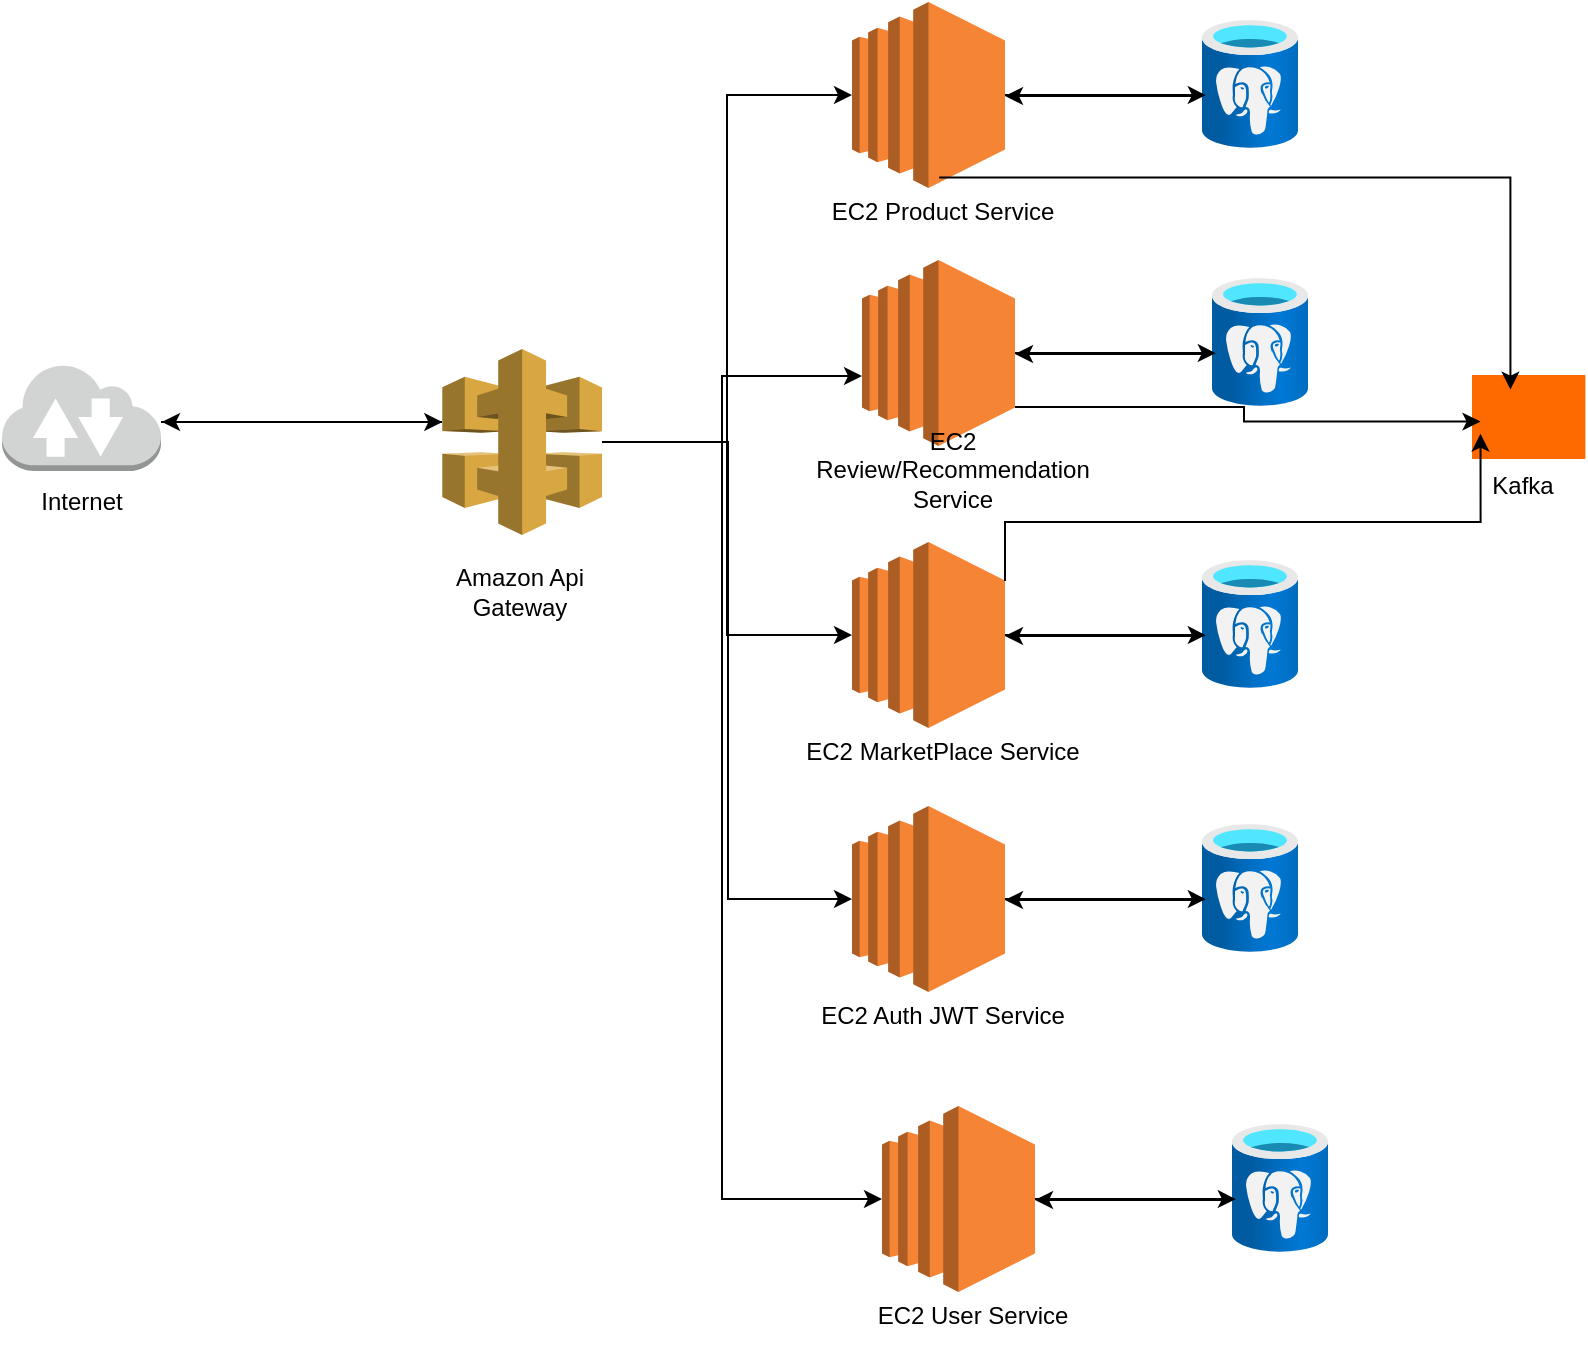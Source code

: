 <mxfile version="28.1.1">
  <diagram name="Page-1" id="uM2RWV-hZdUj_f4ezHtT">
    <mxGraphModel dx="1207" dy="949" grid="1" gridSize="10" guides="1" tooltips="1" connect="1" arrows="1" fold="1" page="1" pageScale="1" pageWidth="850" pageHeight="1100" math="0" shadow="0">
      <root>
        <mxCell id="0" />
        <mxCell id="1" parent="0" />
        <mxCell id="Uxrc10yOzOFZdtbdVySu-49" style="edgeStyle=orthogonalEdgeStyle;rounded=0;orthogonalLoop=1;jettySize=auto;html=1;" edge="1" parent="1" source="Uxrc10yOzOFZdtbdVySu-6" target="Uxrc10yOzOFZdtbdVySu-5">
          <mxGeometry relative="1" as="geometry">
            <Array as="points">
              <mxPoint x="140" y="240" />
              <mxPoint x="140" y="240" />
            </Array>
          </mxGeometry>
        </mxCell>
        <mxCell id="Uxrc10yOzOFZdtbdVySu-6" value="" style="outlineConnect=0;dashed=0;verticalLabelPosition=bottom;verticalAlign=top;align=center;html=1;shape=mxgraph.aws3.internet_2;fillColor=#D2D3D3;gradientColor=none;" vertex="1" parent="1">
          <mxGeometry x="20" y="210.5" width="79.5" height="54" as="geometry" />
        </mxCell>
        <mxCell id="Uxrc10yOzOFZdtbdVySu-11" value="" style="group" vertex="1" connectable="0" parent="1">
          <mxGeometry x="425" y="30" width="243" height="120" as="geometry" />
        </mxCell>
        <mxCell id="Uxrc10yOzOFZdtbdVySu-10" value="" style="edgeStyle=orthogonalEdgeStyle;rounded=0;orthogonalLoop=1;jettySize=auto;html=1;" edge="1" parent="Uxrc10yOzOFZdtbdVySu-11" source="Uxrc10yOzOFZdtbdVySu-4" target="Uxrc10yOzOFZdtbdVySu-1">
          <mxGeometry relative="1" as="geometry">
            <Array as="points">
              <mxPoint x="165" y="47" />
              <mxPoint x="165" y="47" />
            </Array>
          </mxGeometry>
        </mxCell>
        <mxCell id="Uxrc10yOzOFZdtbdVySu-4" value="" style="image;aspect=fixed;html=1;points=[];align=center;fontSize=12;image=img/lib/azure2/databases/Azure_Database_PostgreSQL_Server.svg;" vertex="1" parent="Uxrc10yOzOFZdtbdVySu-11">
          <mxGeometry x="195" y="9" width="48" height="64" as="geometry" />
        </mxCell>
        <mxCell id="Uxrc10yOzOFZdtbdVySu-8" value="" style="group" vertex="1" connectable="0" parent="Uxrc10yOzOFZdtbdVySu-11">
          <mxGeometry width="130" height="120" as="geometry" />
        </mxCell>
        <mxCell id="Uxrc10yOzOFZdtbdVySu-1" value="" style="outlineConnect=0;dashed=0;verticalLabelPosition=bottom;verticalAlign=top;align=center;html=1;shape=mxgraph.aws3.ec2;fillColor=#F58534;gradientColor=none;" vertex="1" parent="Uxrc10yOzOFZdtbdVySu-8">
          <mxGeometry x="20" width="76.5" height="93" as="geometry" />
        </mxCell>
        <mxCell id="Uxrc10yOzOFZdtbdVySu-2" value="EC2 Product Service" style="text;html=1;align=center;verticalAlign=middle;resizable=0;points=[];autosize=1;strokeColor=none;fillColor=none;" vertex="1" parent="Uxrc10yOzOFZdtbdVySu-8">
          <mxGeometry y="90" width="130" height="30" as="geometry" />
        </mxCell>
        <mxCell id="Uxrc10yOzOFZdtbdVySu-9" style="edgeStyle=orthogonalEdgeStyle;rounded=0;orthogonalLoop=1;jettySize=auto;html=1;entryX=0.04;entryY=0.587;entryDx=0;entryDy=0;entryPerimeter=0;" edge="1" parent="Uxrc10yOzOFZdtbdVySu-11" source="Uxrc10yOzOFZdtbdVySu-1" target="Uxrc10yOzOFZdtbdVySu-4">
          <mxGeometry relative="1" as="geometry" />
        </mxCell>
        <mxCell id="Uxrc10yOzOFZdtbdVySu-12" value="" style="group" vertex="1" connectable="0" parent="1">
          <mxGeometry x="425" y="432" width="243" height="120" as="geometry" />
        </mxCell>
        <mxCell id="Uxrc10yOzOFZdtbdVySu-13" value="" style="edgeStyle=orthogonalEdgeStyle;rounded=0;orthogonalLoop=1;jettySize=auto;html=1;" edge="1" parent="Uxrc10yOzOFZdtbdVySu-12" source="Uxrc10yOzOFZdtbdVySu-14" target="Uxrc10yOzOFZdtbdVySu-16">
          <mxGeometry relative="1" as="geometry">
            <Array as="points">
              <mxPoint x="165" y="47" />
              <mxPoint x="165" y="47" />
            </Array>
          </mxGeometry>
        </mxCell>
        <mxCell id="Uxrc10yOzOFZdtbdVySu-14" value="" style="image;aspect=fixed;html=1;points=[];align=center;fontSize=12;image=img/lib/azure2/databases/Azure_Database_PostgreSQL_Server.svg;" vertex="1" parent="Uxrc10yOzOFZdtbdVySu-12">
          <mxGeometry x="195" y="9" width="48" height="64" as="geometry" />
        </mxCell>
        <mxCell id="Uxrc10yOzOFZdtbdVySu-15" value="" style="group" vertex="1" connectable="0" parent="Uxrc10yOzOFZdtbdVySu-12">
          <mxGeometry width="140" height="120" as="geometry" />
        </mxCell>
        <mxCell id="Uxrc10yOzOFZdtbdVySu-16" value="" style="outlineConnect=0;dashed=0;verticalLabelPosition=bottom;verticalAlign=top;align=center;html=1;shape=mxgraph.aws3.ec2;fillColor=#F58534;gradientColor=none;" vertex="1" parent="Uxrc10yOzOFZdtbdVySu-15">
          <mxGeometry x="20" width="76.5" height="93" as="geometry" />
        </mxCell>
        <mxCell id="Uxrc10yOzOFZdtbdVySu-17" value="EC2 Auth JWT Service" style="text;html=1;align=center;verticalAlign=middle;resizable=0;points=[];autosize=1;strokeColor=none;fillColor=none;" vertex="1" parent="Uxrc10yOzOFZdtbdVySu-15">
          <mxGeometry x="-10" y="90" width="150" height="30" as="geometry" />
        </mxCell>
        <mxCell id="Uxrc10yOzOFZdtbdVySu-18" style="edgeStyle=orthogonalEdgeStyle;rounded=0;orthogonalLoop=1;jettySize=auto;html=1;entryX=0.04;entryY=0.587;entryDx=0;entryDy=0;entryPerimeter=0;" edge="1" parent="Uxrc10yOzOFZdtbdVySu-12" source="Uxrc10yOzOFZdtbdVySu-16" target="Uxrc10yOzOFZdtbdVySu-14">
          <mxGeometry relative="1" as="geometry" />
        </mxCell>
        <mxCell id="Uxrc10yOzOFZdtbdVySu-19" value="" style="group" vertex="1" connectable="0" parent="1">
          <mxGeometry x="440" y="582" width="243" height="120" as="geometry" />
        </mxCell>
        <mxCell id="Uxrc10yOzOFZdtbdVySu-20" value="" style="edgeStyle=orthogonalEdgeStyle;rounded=0;orthogonalLoop=1;jettySize=auto;html=1;" edge="1" parent="Uxrc10yOzOFZdtbdVySu-19" source="Uxrc10yOzOFZdtbdVySu-21" target="Uxrc10yOzOFZdtbdVySu-23">
          <mxGeometry relative="1" as="geometry">
            <Array as="points">
              <mxPoint x="165" y="47" />
              <mxPoint x="165" y="47" />
            </Array>
          </mxGeometry>
        </mxCell>
        <mxCell id="Uxrc10yOzOFZdtbdVySu-21" value="" style="image;aspect=fixed;html=1;points=[];align=center;fontSize=12;image=img/lib/azure2/databases/Azure_Database_PostgreSQL_Server.svg;" vertex="1" parent="Uxrc10yOzOFZdtbdVySu-19">
          <mxGeometry x="195" y="9" width="48" height="64" as="geometry" />
        </mxCell>
        <mxCell id="Uxrc10yOzOFZdtbdVySu-22" value="" style="group" vertex="1" connectable="0" parent="Uxrc10yOzOFZdtbdVySu-19">
          <mxGeometry width="130" height="120" as="geometry" />
        </mxCell>
        <mxCell id="Uxrc10yOzOFZdtbdVySu-23" value="" style="outlineConnect=0;dashed=0;verticalLabelPosition=bottom;verticalAlign=top;align=center;html=1;shape=mxgraph.aws3.ec2;fillColor=#F58534;gradientColor=none;" vertex="1" parent="Uxrc10yOzOFZdtbdVySu-22">
          <mxGeometry x="20" width="76.5" height="93" as="geometry" />
        </mxCell>
        <mxCell id="Uxrc10yOzOFZdtbdVySu-24" value="EC2 User Service" style="text;html=1;align=center;verticalAlign=middle;resizable=0;points=[];autosize=1;strokeColor=none;fillColor=none;" vertex="1" parent="Uxrc10yOzOFZdtbdVySu-22">
          <mxGeometry x="5" y="90" width="120" height="30" as="geometry" />
        </mxCell>
        <mxCell id="Uxrc10yOzOFZdtbdVySu-25" style="edgeStyle=orthogonalEdgeStyle;rounded=0;orthogonalLoop=1;jettySize=auto;html=1;entryX=0.04;entryY=0.587;entryDx=0;entryDy=0;entryPerimeter=0;" edge="1" parent="Uxrc10yOzOFZdtbdVySu-19" source="Uxrc10yOzOFZdtbdVySu-23" target="Uxrc10yOzOFZdtbdVySu-21">
          <mxGeometry relative="1" as="geometry" />
        </mxCell>
        <mxCell id="Uxrc10yOzOFZdtbdVySu-28" value="" style="group" vertex="1" connectable="0" parent="1">
          <mxGeometry x="236.5" y="203.5" width="83.5" height="136.5" as="geometry" />
        </mxCell>
        <mxCell id="Uxrc10yOzOFZdtbdVySu-5" value="" style="outlineConnect=0;dashed=0;verticalLabelPosition=bottom;verticalAlign=top;align=center;html=1;shape=mxgraph.aws3.api_gateway;fillColor=#D9A741;gradientColor=none;" vertex="1" parent="Uxrc10yOzOFZdtbdVySu-28">
          <mxGeometry x="3.653" width="79.847" height="93" as="geometry" />
        </mxCell>
        <mxCell id="Uxrc10yOzOFZdtbdVySu-27" value="Amazon Api Gateway" style="text;html=1;align=center;verticalAlign=middle;whiteSpace=wrap;rounded=0;" vertex="1" parent="Uxrc10yOzOFZdtbdVySu-28">
          <mxGeometry y="106.5" width="83.5" height="30" as="geometry" />
        </mxCell>
        <mxCell id="Uxrc10yOzOFZdtbdVySu-33" value="" style="group" vertex="1" connectable="0" parent="1">
          <mxGeometry x="430" y="159" width="243" height="135" as="geometry" />
        </mxCell>
        <mxCell id="Uxrc10yOzOFZdtbdVySu-34" value="" style="edgeStyle=orthogonalEdgeStyle;rounded=0;orthogonalLoop=1;jettySize=auto;html=1;" edge="1" parent="Uxrc10yOzOFZdtbdVySu-33" source="Uxrc10yOzOFZdtbdVySu-35" target="Uxrc10yOzOFZdtbdVySu-37">
          <mxGeometry relative="1" as="geometry">
            <Array as="points">
              <mxPoint x="165" y="47" />
              <mxPoint x="165" y="47" />
            </Array>
          </mxGeometry>
        </mxCell>
        <mxCell id="Uxrc10yOzOFZdtbdVySu-35" value="" style="image;aspect=fixed;html=1;points=[];align=center;fontSize=12;image=img/lib/azure2/databases/Azure_Database_PostgreSQL_Server.svg;" vertex="1" parent="Uxrc10yOzOFZdtbdVySu-33">
          <mxGeometry x="195" y="9" width="48" height="64" as="geometry" />
        </mxCell>
        <mxCell id="Uxrc10yOzOFZdtbdVySu-36" value="" style="group" vertex="1" connectable="0" parent="Uxrc10yOzOFZdtbdVySu-33">
          <mxGeometry width="155" height="135" as="geometry" />
        </mxCell>
        <mxCell id="Uxrc10yOzOFZdtbdVySu-37" value="" style="outlineConnect=0;dashed=0;verticalLabelPosition=bottom;verticalAlign=top;align=center;html=1;shape=mxgraph.aws3.ec2;fillColor=#F58534;gradientColor=none;" vertex="1" parent="Uxrc10yOzOFZdtbdVySu-36">
          <mxGeometry x="20" width="76.5" height="93" as="geometry" />
        </mxCell>
        <mxCell id="Uxrc10yOzOFZdtbdVySu-38" value="EC2 &lt;br&gt;Review/Recommendation &lt;br&gt;Service" style="text;html=1;align=center;verticalAlign=middle;resizable=0;points=[];autosize=1;strokeColor=none;fillColor=none;" vertex="1" parent="Uxrc10yOzOFZdtbdVySu-36">
          <mxGeometry x="-15" y="75" width="160" height="60" as="geometry" />
        </mxCell>
        <mxCell id="Uxrc10yOzOFZdtbdVySu-39" style="edgeStyle=orthogonalEdgeStyle;rounded=0;orthogonalLoop=1;jettySize=auto;html=1;entryX=0.04;entryY=0.587;entryDx=0;entryDy=0;entryPerimeter=0;" edge="1" parent="Uxrc10yOzOFZdtbdVySu-33" source="Uxrc10yOzOFZdtbdVySu-37" target="Uxrc10yOzOFZdtbdVySu-35">
          <mxGeometry relative="1" as="geometry" />
        </mxCell>
        <mxCell id="Uxrc10yOzOFZdtbdVySu-41" value="" style="points=[];aspect=fixed;html=1;align=center;shadow=0;dashed=0;fillColor=#FF6A00;strokeColor=none;shape=mxgraph.alibaba_cloud.kafka;" vertex="1" parent="1">
          <mxGeometry x="755" y="216.5" width="56.7" height="42" as="geometry" />
        </mxCell>
        <mxCell id="Uxrc10yOzOFZdtbdVySu-42" value="Kafka" style="text;html=1;align=center;verticalAlign=middle;resizable=0;points=[];autosize=1;strokeColor=none;fillColor=none;" vertex="1" parent="1">
          <mxGeometry x="755" y="256.75" width="50" height="30" as="geometry" />
        </mxCell>
        <mxCell id="Uxrc10yOzOFZdtbdVySu-43" style="edgeStyle=orthogonalEdgeStyle;rounded=0;orthogonalLoop=1;jettySize=auto;html=1;entryX=0.339;entryY=0.174;entryDx=0;entryDy=0;entryPerimeter=0;exitX=0.489;exitY=-0.073;exitDx=0;exitDy=0;exitPerimeter=0;" edge="1" parent="1" source="Uxrc10yOzOFZdtbdVySu-2" target="Uxrc10yOzOFZdtbdVySu-41">
          <mxGeometry relative="1" as="geometry" />
        </mxCell>
        <mxCell id="Uxrc10yOzOFZdtbdVySu-45" style="edgeStyle=orthogonalEdgeStyle;rounded=0;orthogonalLoop=1;jettySize=auto;html=1;" edge="1" parent="1" source="Uxrc10yOzOFZdtbdVySu-5" target="Uxrc10yOzOFZdtbdVySu-37">
          <mxGeometry relative="1" as="geometry">
            <Array as="points">
              <mxPoint x="380" y="250" />
              <mxPoint x="380" y="217" />
            </Array>
          </mxGeometry>
        </mxCell>
        <mxCell id="Uxrc10yOzOFZdtbdVySu-46" style="edgeStyle=orthogonalEdgeStyle;rounded=0;orthogonalLoop=1;jettySize=auto;html=1;entryX=0;entryY=0.5;entryDx=0;entryDy=0;entryPerimeter=0;" edge="1" parent="1" source="Uxrc10yOzOFZdtbdVySu-5" target="Uxrc10yOzOFZdtbdVySu-1">
          <mxGeometry relative="1" as="geometry" />
        </mxCell>
        <mxCell id="Uxrc10yOzOFZdtbdVySu-47" style="edgeStyle=orthogonalEdgeStyle;rounded=0;orthogonalLoop=1;jettySize=auto;html=1;entryX=0;entryY=0.5;entryDx=0;entryDy=0;entryPerimeter=0;" edge="1" parent="1" target="Uxrc10yOzOFZdtbdVySu-16">
          <mxGeometry relative="1" as="geometry">
            <mxPoint x="320" y="250" as="sourcePoint" />
            <Array as="points">
              <mxPoint x="320" y="250" />
              <mxPoint x="383" y="250" />
              <mxPoint x="383" y="479" />
            </Array>
          </mxGeometry>
        </mxCell>
        <mxCell id="Uxrc10yOzOFZdtbdVySu-48" style="edgeStyle=orthogonalEdgeStyle;rounded=0;orthogonalLoop=1;jettySize=auto;html=1;entryX=0;entryY=0.5;entryDx=0;entryDy=0;entryPerimeter=0;" edge="1" parent="1" source="Uxrc10yOzOFZdtbdVySu-5" target="Uxrc10yOzOFZdtbdVySu-23">
          <mxGeometry relative="1" as="geometry">
            <mxPoint x="320" y="292" as="sourcePoint" />
            <Array as="points">
              <mxPoint x="380" y="250" />
              <mxPoint x="380" y="629" />
            </Array>
          </mxGeometry>
        </mxCell>
        <mxCell id="Uxrc10yOzOFZdtbdVySu-51" style="edgeStyle=orthogonalEdgeStyle;rounded=0;orthogonalLoop=1;jettySize=auto;html=1;" edge="1" parent="1">
          <mxGeometry relative="1" as="geometry">
            <mxPoint x="240" y="240" as="sourcePoint" />
            <mxPoint x="100" y="240" as="targetPoint" />
          </mxGeometry>
        </mxCell>
        <mxCell id="Uxrc10yOzOFZdtbdVySu-52" value="" style="group" vertex="1" connectable="0" parent="1">
          <mxGeometry x="425" y="300" width="243" height="120" as="geometry" />
        </mxCell>
        <mxCell id="Uxrc10yOzOFZdtbdVySu-53" value="" style="edgeStyle=orthogonalEdgeStyle;rounded=0;orthogonalLoop=1;jettySize=auto;html=1;" edge="1" parent="Uxrc10yOzOFZdtbdVySu-52" source="Uxrc10yOzOFZdtbdVySu-54" target="Uxrc10yOzOFZdtbdVySu-56">
          <mxGeometry relative="1" as="geometry">
            <Array as="points">
              <mxPoint x="165" y="47" />
              <mxPoint x="165" y="47" />
            </Array>
          </mxGeometry>
        </mxCell>
        <mxCell id="Uxrc10yOzOFZdtbdVySu-54" value="" style="image;aspect=fixed;html=1;points=[];align=center;fontSize=12;image=img/lib/azure2/databases/Azure_Database_PostgreSQL_Server.svg;" vertex="1" parent="Uxrc10yOzOFZdtbdVySu-52">
          <mxGeometry x="195" y="9" width="48" height="64" as="geometry" />
        </mxCell>
        <mxCell id="Uxrc10yOzOFZdtbdVySu-55" value="" style="group" vertex="1" connectable="0" parent="Uxrc10yOzOFZdtbdVySu-52">
          <mxGeometry width="145" height="120" as="geometry" />
        </mxCell>
        <mxCell id="Uxrc10yOzOFZdtbdVySu-56" value="" style="outlineConnect=0;dashed=0;verticalLabelPosition=bottom;verticalAlign=top;align=center;html=1;shape=mxgraph.aws3.ec2;fillColor=#F58534;gradientColor=none;" vertex="1" parent="Uxrc10yOzOFZdtbdVySu-55">
          <mxGeometry x="20" width="76.5" height="93" as="geometry" />
        </mxCell>
        <mxCell id="Uxrc10yOzOFZdtbdVySu-57" value="EC2 MarketPlace Service" style="text;html=1;align=center;verticalAlign=middle;resizable=0;points=[];autosize=1;strokeColor=none;fillColor=none;" vertex="1" parent="Uxrc10yOzOFZdtbdVySu-55">
          <mxGeometry x="-15" y="90" width="160" height="30" as="geometry" />
        </mxCell>
        <mxCell id="Uxrc10yOzOFZdtbdVySu-58" style="edgeStyle=orthogonalEdgeStyle;rounded=0;orthogonalLoop=1;jettySize=auto;html=1;entryX=0.04;entryY=0.587;entryDx=0;entryDy=0;entryPerimeter=0;" edge="1" parent="Uxrc10yOzOFZdtbdVySu-52" source="Uxrc10yOzOFZdtbdVySu-56" target="Uxrc10yOzOFZdtbdVySu-54">
          <mxGeometry relative="1" as="geometry" />
        </mxCell>
        <mxCell id="Uxrc10yOzOFZdtbdVySu-59" style="edgeStyle=orthogonalEdgeStyle;rounded=0;orthogonalLoop=1;jettySize=auto;html=1;entryX=0;entryY=0.5;entryDx=0;entryDy=0;entryPerimeter=0;" edge="1" parent="1" source="Uxrc10yOzOFZdtbdVySu-5" target="Uxrc10yOzOFZdtbdVySu-56">
          <mxGeometry relative="1" as="geometry" />
        </mxCell>
        <mxCell id="Uxrc10yOzOFZdtbdVySu-60" value="Internet" style="text;html=1;align=center;verticalAlign=middle;whiteSpace=wrap;rounded=0;" vertex="1" parent="1">
          <mxGeometry x="29.75" y="264.5" width="60" height="30" as="geometry" />
        </mxCell>
        <mxCell id="Uxrc10yOzOFZdtbdVySu-62" style="edgeStyle=orthogonalEdgeStyle;rounded=0;orthogonalLoop=1;jettySize=auto;html=1;exitX=1;exitY=0.21;exitDx=0;exitDy=0;exitPerimeter=0;entryX=0.075;entryY=0.698;entryDx=0;entryDy=0;entryPerimeter=0;" edge="1" parent="1" source="Uxrc10yOzOFZdtbdVySu-56" target="Uxrc10yOzOFZdtbdVySu-41">
          <mxGeometry relative="1" as="geometry">
            <Array as="points">
              <mxPoint x="522" y="290" />
              <mxPoint x="759" y="290" />
            </Array>
          </mxGeometry>
        </mxCell>
        <mxCell id="Uxrc10yOzOFZdtbdVySu-63" style="edgeStyle=orthogonalEdgeStyle;rounded=0;orthogonalLoop=1;jettySize=auto;html=1;exitX=1;exitY=0.79;exitDx=0;exitDy=0;exitPerimeter=0;entryX=0.075;entryY=0.555;entryDx=0;entryDy=0;entryPerimeter=0;" edge="1" parent="1" source="Uxrc10yOzOFZdtbdVySu-37" target="Uxrc10yOzOFZdtbdVySu-41">
          <mxGeometry relative="1" as="geometry">
            <Array as="points">
              <mxPoint x="641" y="233" />
              <mxPoint x="641" y="240" />
            </Array>
          </mxGeometry>
        </mxCell>
      </root>
    </mxGraphModel>
  </diagram>
</mxfile>
